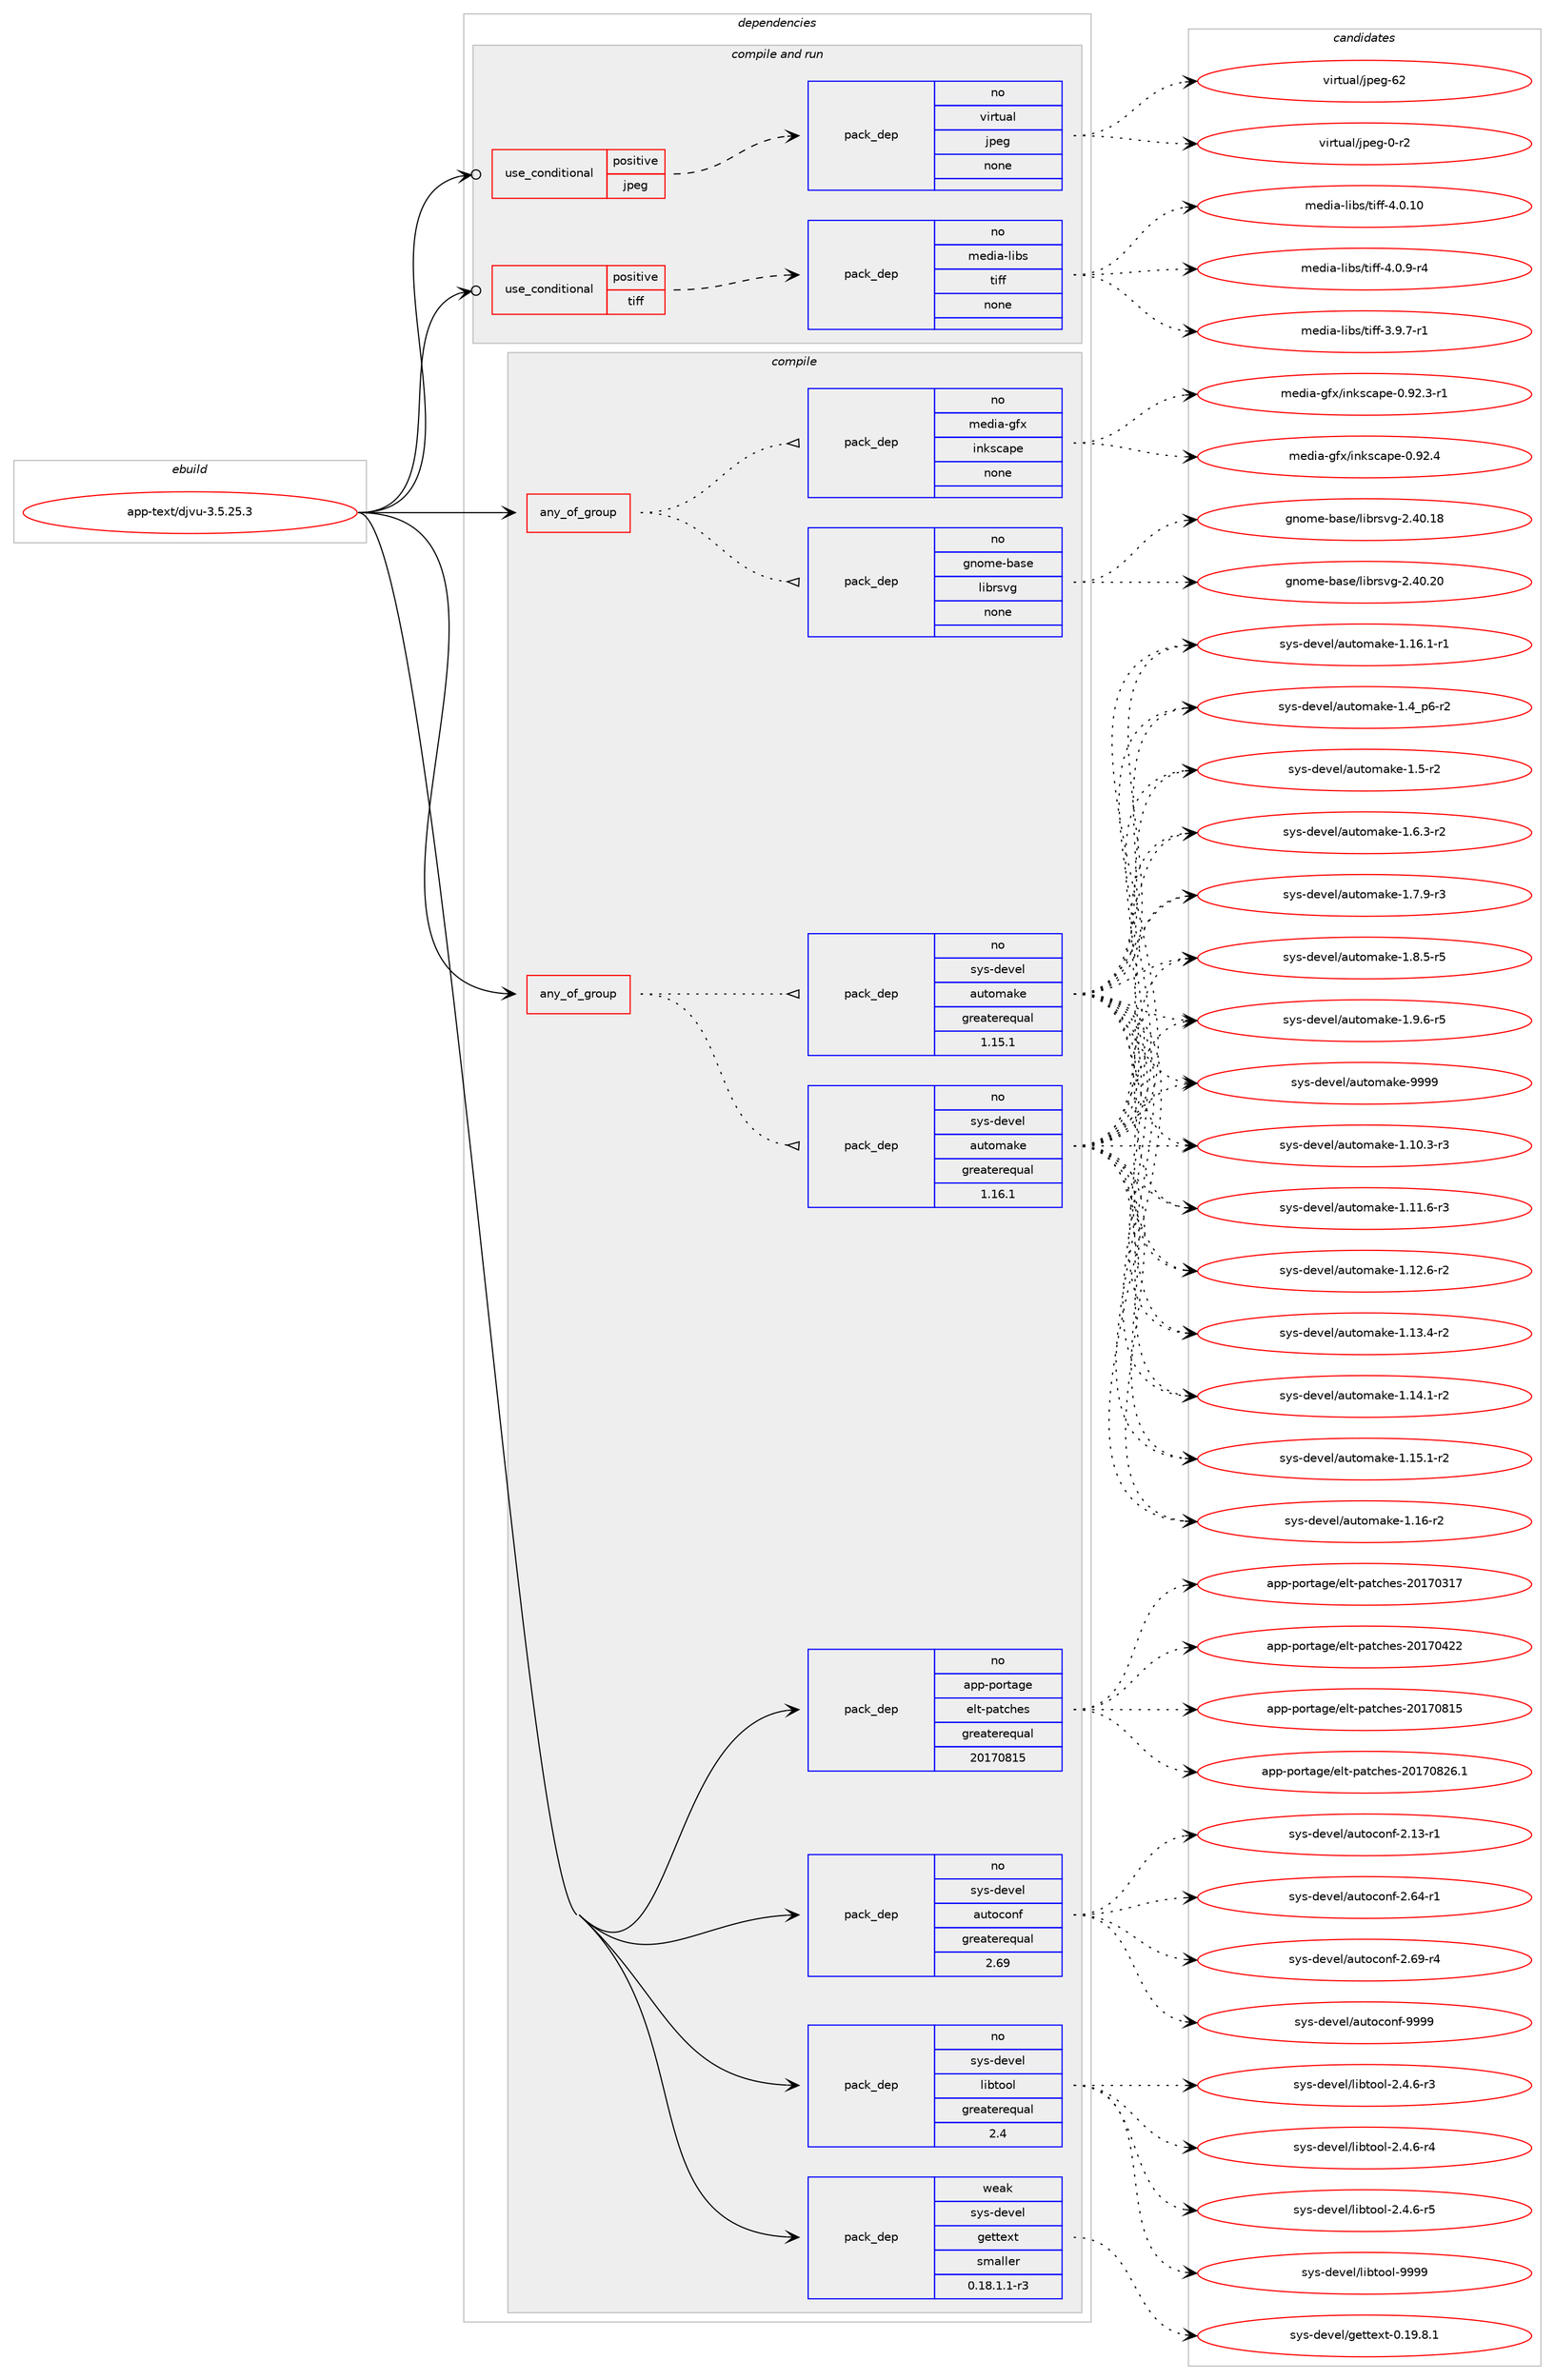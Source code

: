 digraph prolog {

# *************
# Graph options
# *************

newrank=true;
concentrate=true;
compound=true;
graph [rankdir=LR,fontname=Helvetica,fontsize=10,ranksep=1.5];#, ranksep=2.5, nodesep=0.2];
edge  [arrowhead=vee];
node  [fontname=Helvetica,fontsize=10];

# **********
# The ebuild
# **********

subgraph cluster_leftcol {
color=gray;
rank=same;
label=<<i>ebuild</i>>;
id [label="app-text/djvu-3.5.25.3", color=red, width=4, href="../app-text/djvu-3.5.25.3.svg"];
}

# ****************
# The dependencies
# ****************

subgraph cluster_midcol {
color=gray;
label=<<i>dependencies</i>>;
subgraph cluster_compile {
fillcolor="#eeeeee";
style=filled;
label=<<i>compile</i>>;
subgraph any19917 {
dependency1308461 [label=<<TABLE BORDER="0" CELLBORDER="1" CELLSPACING="0" CELLPADDING="4"><TR><TD CELLPADDING="10">any_of_group</TD></TR></TABLE>>, shape=none, color=red];subgraph pack932571 {
dependency1308462 [label=<<TABLE BORDER="0" CELLBORDER="1" CELLSPACING="0" CELLPADDING="4" WIDTH="220"><TR><TD ROWSPAN="6" CELLPADDING="30">pack_dep</TD></TR><TR><TD WIDTH="110">no</TD></TR><TR><TD>gnome-base</TD></TR><TR><TD>librsvg</TD></TR><TR><TD>none</TD></TR><TR><TD></TD></TR></TABLE>>, shape=none, color=blue];
}
dependency1308461:e -> dependency1308462:w [weight=20,style="dotted",arrowhead="oinv"];
subgraph pack932572 {
dependency1308463 [label=<<TABLE BORDER="0" CELLBORDER="1" CELLSPACING="0" CELLPADDING="4" WIDTH="220"><TR><TD ROWSPAN="6" CELLPADDING="30">pack_dep</TD></TR><TR><TD WIDTH="110">no</TD></TR><TR><TD>media-gfx</TD></TR><TR><TD>inkscape</TD></TR><TR><TD>none</TD></TR><TR><TD></TD></TR></TABLE>>, shape=none, color=blue];
}
dependency1308461:e -> dependency1308463:w [weight=20,style="dotted",arrowhead="oinv"];
}
id:e -> dependency1308461:w [weight=20,style="solid",arrowhead="vee"];
subgraph any19918 {
dependency1308464 [label=<<TABLE BORDER="0" CELLBORDER="1" CELLSPACING="0" CELLPADDING="4"><TR><TD CELLPADDING="10">any_of_group</TD></TR></TABLE>>, shape=none, color=red];subgraph pack932573 {
dependency1308465 [label=<<TABLE BORDER="0" CELLBORDER="1" CELLSPACING="0" CELLPADDING="4" WIDTH="220"><TR><TD ROWSPAN="6" CELLPADDING="30">pack_dep</TD></TR><TR><TD WIDTH="110">no</TD></TR><TR><TD>sys-devel</TD></TR><TR><TD>automake</TD></TR><TR><TD>greaterequal</TD></TR><TR><TD>1.16.1</TD></TR></TABLE>>, shape=none, color=blue];
}
dependency1308464:e -> dependency1308465:w [weight=20,style="dotted",arrowhead="oinv"];
subgraph pack932574 {
dependency1308466 [label=<<TABLE BORDER="0" CELLBORDER="1" CELLSPACING="0" CELLPADDING="4" WIDTH="220"><TR><TD ROWSPAN="6" CELLPADDING="30">pack_dep</TD></TR><TR><TD WIDTH="110">no</TD></TR><TR><TD>sys-devel</TD></TR><TR><TD>automake</TD></TR><TR><TD>greaterequal</TD></TR><TR><TD>1.15.1</TD></TR></TABLE>>, shape=none, color=blue];
}
dependency1308464:e -> dependency1308466:w [weight=20,style="dotted",arrowhead="oinv"];
}
id:e -> dependency1308464:w [weight=20,style="solid",arrowhead="vee"];
subgraph pack932575 {
dependency1308467 [label=<<TABLE BORDER="0" CELLBORDER="1" CELLSPACING="0" CELLPADDING="4" WIDTH="220"><TR><TD ROWSPAN="6" CELLPADDING="30">pack_dep</TD></TR><TR><TD WIDTH="110">no</TD></TR><TR><TD>app-portage</TD></TR><TR><TD>elt-patches</TD></TR><TR><TD>greaterequal</TD></TR><TR><TD>20170815</TD></TR></TABLE>>, shape=none, color=blue];
}
id:e -> dependency1308467:w [weight=20,style="solid",arrowhead="vee"];
subgraph pack932576 {
dependency1308468 [label=<<TABLE BORDER="0" CELLBORDER="1" CELLSPACING="0" CELLPADDING="4" WIDTH="220"><TR><TD ROWSPAN="6" CELLPADDING="30">pack_dep</TD></TR><TR><TD WIDTH="110">no</TD></TR><TR><TD>sys-devel</TD></TR><TR><TD>autoconf</TD></TR><TR><TD>greaterequal</TD></TR><TR><TD>2.69</TD></TR></TABLE>>, shape=none, color=blue];
}
id:e -> dependency1308468:w [weight=20,style="solid",arrowhead="vee"];
subgraph pack932577 {
dependency1308469 [label=<<TABLE BORDER="0" CELLBORDER="1" CELLSPACING="0" CELLPADDING="4" WIDTH="220"><TR><TD ROWSPAN="6" CELLPADDING="30">pack_dep</TD></TR><TR><TD WIDTH="110">no</TD></TR><TR><TD>sys-devel</TD></TR><TR><TD>libtool</TD></TR><TR><TD>greaterequal</TD></TR><TR><TD>2.4</TD></TR></TABLE>>, shape=none, color=blue];
}
id:e -> dependency1308469:w [weight=20,style="solid",arrowhead="vee"];
subgraph pack932578 {
dependency1308470 [label=<<TABLE BORDER="0" CELLBORDER="1" CELLSPACING="0" CELLPADDING="4" WIDTH="220"><TR><TD ROWSPAN="6" CELLPADDING="30">pack_dep</TD></TR><TR><TD WIDTH="110">weak</TD></TR><TR><TD>sys-devel</TD></TR><TR><TD>gettext</TD></TR><TR><TD>smaller</TD></TR><TR><TD>0.18.1.1-r3</TD></TR></TABLE>>, shape=none, color=blue];
}
id:e -> dependency1308470:w [weight=20,style="solid",arrowhead="vee"];
}
subgraph cluster_compileandrun {
fillcolor="#eeeeee";
style=filled;
label=<<i>compile and run</i>>;
subgraph cond355427 {
dependency1308471 [label=<<TABLE BORDER="0" CELLBORDER="1" CELLSPACING="0" CELLPADDING="4"><TR><TD ROWSPAN="3" CELLPADDING="10">use_conditional</TD></TR><TR><TD>positive</TD></TR><TR><TD>jpeg</TD></TR></TABLE>>, shape=none, color=red];
subgraph pack932579 {
dependency1308472 [label=<<TABLE BORDER="0" CELLBORDER="1" CELLSPACING="0" CELLPADDING="4" WIDTH="220"><TR><TD ROWSPAN="6" CELLPADDING="30">pack_dep</TD></TR><TR><TD WIDTH="110">no</TD></TR><TR><TD>virtual</TD></TR><TR><TD>jpeg</TD></TR><TR><TD>none</TD></TR><TR><TD></TD></TR></TABLE>>, shape=none, color=blue];
}
dependency1308471:e -> dependency1308472:w [weight=20,style="dashed",arrowhead="vee"];
}
id:e -> dependency1308471:w [weight=20,style="solid",arrowhead="odotvee"];
subgraph cond355428 {
dependency1308473 [label=<<TABLE BORDER="0" CELLBORDER="1" CELLSPACING="0" CELLPADDING="4"><TR><TD ROWSPAN="3" CELLPADDING="10">use_conditional</TD></TR><TR><TD>positive</TD></TR><TR><TD>tiff</TD></TR></TABLE>>, shape=none, color=red];
subgraph pack932580 {
dependency1308474 [label=<<TABLE BORDER="0" CELLBORDER="1" CELLSPACING="0" CELLPADDING="4" WIDTH="220"><TR><TD ROWSPAN="6" CELLPADDING="30">pack_dep</TD></TR><TR><TD WIDTH="110">no</TD></TR><TR><TD>media-libs</TD></TR><TR><TD>tiff</TD></TR><TR><TD>none</TD></TR><TR><TD></TD></TR></TABLE>>, shape=none, color=blue];
}
dependency1308473:e -> dependency1308474:w [weight=20,style="dashed",arrowhead="vee"];
}
id:e -> dependency1308473:w [weight=20,style="solid",arrowhead="odotvee"];
}
subgraph cluster_run {
fillcolor="#eeeeee";
style=filled;
label=<<i>run</i>>;
}
}

# **************
# The candidates
# **************

subgraph cluster_choices {
rank=same;
color=gray;
label=<<i>candidates</i>>;

subgraph choice932571 {
color=black;
nodesep=1;
choice10311011110910145989711510147108105981141151181034550465248464956 [label="gnome-base/librsvg-2.40.18", color=red, width=4,href="../gnome-base/librsvg-2.40.18.svg"];
choice10311011110910145989711510147108105981141151181034550465248465048 [label="gnome-base/librsvg-2.40.20", color=red, width=4,href="../gnome-base/librsvg-2.40.20.svg"];
dependency1308462:e -> choice10311011110910145989711510147108105981141151181034550465248464956:w [style=dotted,weight="100"];
dependency1308462:e -> choice10311011110910145989711510147108105981141151181034550465248465048:w [style=dotted,weight="100"];
}
subgraph choice932572 {
color=black;
nodesep=1;
choice1091011001059745103102120471051101071159997112101454846575046514511449 [label="media-gfx/inkscape-0.92.3-r1", color=red, width=4,href="../media-gfx/inkscape-0.92.3-r1.svg"];
choice109101100105974510310212047105110107115999711210145484657504652 [label="media-gfx/inkscape-0.92.4", color=red, width=4,href="../media-gfx/inkscape-0.92.4.svg"];
dependency1308463:e -> choice1091011001059745103102120471051101071159997112101454846575046514511449:w [style=dotted,weight="100"];
dependency1308463:e -> choice109101100105974510310212047105110107115999711210145484657504652:w [style=dotted,weight="100"];
}
subgraph choice932573 {
color=black;
nodesep=1;
choice11512111545100101118101108479711711611110997107101454946494846514511451 [label="sys-devel/automake-1.10.3-r3", color=red, width=4,href="../sys-devel/automake-1.10.3-r3.svg"];
choice11512111545100101118101108479711711611110997107101454946494946544511451 [label="sys-devel/automake-1.11.6-r3", color=red, width=4,href="../sys-devel/automake-1.11.6-r3.svg"];
choice11512111545100101118101108479711711611110997107101454946495046544511450 [label="sys-devel/automake-1.12.6-r2", color=red, width=4,href="../sys-devel/automake-1.12.6-r2.svg"];
choice11512111545100101118101108479711711611110997107101454946495146524511450 [label="sys-devel/automake-1.13.4-r2", color=red, width=4,href="../sys-devel/automake-1.13.4-r2.svg"];
choice11512111545100101118101108479711711611110997107101454946495246494511450 [label="sys-devel/automake-1.14.1-r2", color=red, width=4,href="../sys-devel/automake-1.14.1-r2.svg"];
choice11512111545100101118101108479711711611110997107101454946495346494511450 [label="sys-devel/automake-1.15.1-r2", color=red, width=4,href="../sys-devel/automake-1.15.1-r2.svg"];
choice1151211154510010111810110847971171161111099710710145494649544511450 [label="sys-devel/automake-1.16-r2", color=red, width=4,href="../sys-devel/automake-1.16-r2.svg"];
choice11512111545100101118101108479711711611110997107101454946495446494511449 [label="sys-devel/automake-1.16.1-r1", color=red, width=4,href="../sys-devel/automake-1.16.1-r1.svg"];
choice115121115451001011181011084797117116111109971071014549465295112544511450 [label="sys-devel/automake-1.4_p6-r2", color=red, width=4,href="../sys-devel/automake-1.4_p6-r2.svg"];
choice11512111545100101118101108479711711611110997107101454946534511450 [label="sys-devel/automake-1.5-r2", color=red, width=4,href="../sys-devel/automake-1.5-r2.svg"];
choice115121115451001011181011084797117116111109971071014549465446514511450 [label="sys-devel/automake-1.6.3-r2", color=red, width=4,href="../sys-devel/automake-1.6.3-r2.svg"];
choice115121115451001011181011084797117116111109971071014549465546574511451 [label="sys-devel/automake-1.7.9-r3", color=red, width=4,href="../sys-devel/automake-1.7.9-r3.svg"];
choice115121115451001011181011084797117116111109971071014549465646534511453 [label="sys-devel/automake-1.8.5-r5", color=red, width=4,href="../sys-devel/automake-1.8.5-r5.svg"];
choice115121115451001011181011084797117116111109971071014549465746544511453 [label="sys-devel/automake-1.9.6-r5", color=red, width=4,href="../sys-devel/automake-1.9.6-r5.svg"];
choice115121115451001011181011084797117116111109971071014557575757 [label="sys-devel/automake-9999", color=red, width=4,href="../sys-devel/automake-9999.svg"];
dependency1308465:e -> choice11512111545100101118101108479711711611110997107101454946494846514511451:w [style=dotted,weight="100"];
dependency1308465:e -> choice11512111545100101118101108479711711611110997107101454946494946544511451:w [style=dotted,weight="100"];
dependency1308465:e -> choice11512111545100101118101108479711711611110997107101454946495046544511450:w [style=dotted,weight="100"];
dependency1308465:e -> choice11512111545100101118101108479711711611110997107101454946495146524511450:w [style=dotted,weight="100"];
dependency1308465:e -> choice11512111545100101118101108479711711611110997107101454946495246494511450:w [style=dotted,weight="100"];
dependency1308465:e -> choice11512111545100101118101108479711711611110997107101454946495346494511450:w [style=dotted,weight="100"];
dependency1308465:e -> choice1151211154510010111810110847971171161111099710710145494649544511450:w [style=dotted,weight="100"];
dependency1308465:e -> choice11512111545100101118101108479711711611110997107101454946495446494511449:w [style=dotted,weight="100"];
dependency1308465:e -> choice115121115451001011181011084797117116111109971071014549465295112544511450:w [style=dotted,weight="100"];
dependency1308465:e -> choice11512111545100101118101108479711711611110997107101454946534511450:w [style=dotted,weight="100"];
dependency1308465:e -> choice115121115451001011181011084797117116111109971071014549465446514511450:w [style=dotted,weight="100"];
dependency1308465:e -> choice115121115451001011181011084797117116111109971071014549465546574511451:w [style=dotted,weight="100"];
dependency1308465:e -> choice115121115451001011181011084797117116111109971071014549465646534511453:w [style=dotted,weight="100"];
dependency1308465:e -> choice115121115451001011181011084797117116111109971071014549465746544511453:w [style=dotted,weight="100"];
dependency1308465:e -> choice115121115451001011181011084797117116111109971071014557575757:w [style=dotted,weight="100"];
}
subgraph choice932574 {
color=black;
nodesep=1;
choice11512111545100101118101108479711711611110997107101454946494846514511451 [label="sys-devel/automake-1.10.3-r3", color=red, width=4,href="../sys-devel/automake-1.10.3-r3.svg"];
choice11512111545100101118101108479711711611110997107101454946494946544511451 [label="sys-devel/automake-1.11.6-r3", color=red, width=4,href="../sys-devel/automake-1.11.6-r3.svg"];
choice11512111545100101118101108479711711611110997107101454946495046544511450 [label="sys-devel/automake-1.12.6-r2", color=red, width=4,href="../sys-devel/automake-1.12.6-r2.svg"];
choice11512111545100101118101108479711711611110997107101454946495146524511450 [label="sys-devel/automake-1.13.4-r2", color=red, width=4,href="../sys-devel/automake-1.13.4-r2.svg"];
choice11512111545100101118101108479711711611110997107101454946495246494511450 [label="sys-devel/automake-1.14.1-r2", color=red, width=4,href="../sys-devel/automake-1.14.1-r2.svg"];
choice11512111545100101118101108479711711611110997107101454946495346494511450 [label="sys-devel/automake-1.15.1-r2", color=red, width=4,href="../sys-devel/automake-1.15.1-r2.svg"];
choice1151211154510010111810110847971171161111099710710145494649544511450 [label="sys-devel/automake-1.16-r2", color=red, width=4,href="../sys-devel/automake-1.16-r2.svg"];
choice11512111545100101118101108479711711611110997107101454946495446494511449 [label="sys-devel/automake-1.16.1-r1", color=red, width=4,href="../sys-devel/automake-1.16.1-r1.svg"];
choice115121115451001011181011084797117116111109971071014549465295112544511450 [label="sys-devel/automake-1.4_p6-r2", color=red, width=4,href="../sys-devel/automake-1.4_p6-r2.svg"];
choice11512111545100101118101108479711711611110997107101454946534511450 [label="sys-devel/automake-1.5-r2", color=red, width=4,href="../sys-devel/automake-1.5-r2.svg"];
choice115121115451001011181011084797117116111109971071014549465446514511450 [label="sys-devel/automake-1.6.3-r2", color=red, width=4,href="../sys-devel/automake-1.6.3-r2.svg"];
choice115121115451001011181011084797117116111109971071014549465546574511451 [label="sys-devel/automake-1.7.9-r3", color=red, width=4,href="../sys-devel/automake-1.7.9-r3.svg"];
choice115121115451001011181011084797117116111109971071014549465646534511453 [label="sys-devel/automake-1.8.5-r5", color=red, width=4,href="../sys-devel/automake-1.8.5-r5.svg"];
choice115121115451001011181011084797117116111109971071014549465746544511453 [label="sys-devel/automake-1.9.6-r5", color=red, width=4,href="../sys-devel/automake-1.9.6-r5.svg"];
choice115121115451001011181011084797117116111109971071014557575757 [label="sys-devel/automake-9999", color=red, width=4,href="../sys-devel/automake-9999.svg"];
dependency1308466:e -> choice11512111545100101118101108479711711611110997107101454946494846514511451:w [style=dotted,weight="100"];
dependency1308466:e -> choice11512111545100101118101108479711711611110997107101454946494946544511451:w [style=dotted,weight="100"];
dependency1308466:e -> choice11512111545100101118101108479711711611110997107101454946495046544511450:w [style=dotted,weight="100"];
dependency1308466:e -> choice11512111545100101118101108479711711611110997107101454946495146524511450:w [style=dotted,weight="100"];
dependency1308466:e -> choice11512111545100101118101108479711711611110997107101454946495246494511450:w [style=dotted,weight="100"];
dependency1308466:e -> choice11512111545100101118101108479711711611110997107101454946495346494511450:w [style=dotted,weight="100"];
dependency1308466:e -> choice1151211154510010111810110847971171161111099710710145494649544511450:w [style=dotted,weight="100"];
dependency1308466:e -> choice11512111545100101118101108479711711611110997107101454946495446494511449:w [style=dotted,weight="100"];
dependency1308466:e -> choice115121115451001011181011084797117116111109971071014549465295112544511450:w [style=dotted,weight="100"];
dependency1308466:e -> choice11512111545100101118101108479711711611110997107101454946534511450:w [style=dotted,weight="100"];
dependency1308466:e -> choice115121115451001011181011084797117116111109971071014549465446514511450:w [style=dotted,weight="100"];
dependency1308466:e -> choice115121115451001011181011084797117116111109971071014549465546574511451:w [style=dotted,weight="100"];
dependency1308466:e -> choice115121115451001011181011084797117116111109971071014549465646534511453:w [style=dotted,weight="100"];
dependency1308466:e -> choice115121115451001011181011084797117116111109971071014549465746544511453:w [style=dotted,weight="100"];
dependency1308466:e -> choice115121115451001011181011084797117116111109971071014557575757:w [style=dotted,weight="100"];
}
subgraph choice932575 {
color=black;
nodesep=1;
choice97112112451121111141169710310147101108116451129711699104101115455048495548514955 [label="app-portage/elt-patches-20170317", color=red, width=4,href="../app-portage/elt-patches-20170317.svg"];
choice97112112451121111141169710310147101108116451129711699104101115455048495548525050 [label="app-portage/elt-patches-20170422", color=red, width=4,href="../app-portage/elt-patches-20170422.svg"];
choice97112112451121111141169710310147101108116451129711699104101115455048495548564953 [label="app-portage/elt-patches-20170815", color=red, width=4,href="../app-portage/elt-patches-20170815.svg"];
choice971121124511211111411697103101471011081164511297116991041011154550484955485650544649 [label="app-portage/elt-patches-20170826.1", color=red, width=4,href="../app-portage/elt-patches-20170826.1.svg"];
dependency1308467:e -> choice97112112451121111141169710310147101108116451129711699104101115455048495548514955:w [style=dotted,weight="100"];
dependency1308467:e -> choice97112112451121111141169710310147101108116451129711699104101115455048495548525050:w [style=dotted,weight="100"];
dependency1308467:e -> choice97112112451121111141169710310147101108116451129711699104101115455048495548564953:w [style=dotted,weight="100"];
dependency1308467:e -> choice971121124511211111411697103101471011081164511297116991041011154550484955485650544649:w [style=dotted,weight="100"];
}
subgraph choice932576 {
color=black;
nodesep=1;
choice1151211154510010111810110847971171161119911111010245504649514511449 [label="sys-devel/autoconf-2.13-r1", color=red, width=4,href="../sys-devel/autoconf-2.13-r1.svg"];
choice1151211154510010111810110847971171161119911111010245504654524511449 [label="sys-devel/autoconf-2.64-r1", color=red, width=4,href="../sys-devel/autoconf-2.64-r1.svg"];
choice1151211154510010111810110847971171161119911111010245504654574511452 [label="sys-devel/autoconf-2.69-r4", color=red, width=4,href="../sys-devel/autoconf-2.69-r4.svg"];
choice115121115451001011181011084797117116111991111101024557575757 [label="sys-devel/autoconf-9999", color=red, width=4,href="../sys-devel/autoconf-9999.svg"];
dependency1308468:e -> choice1151211154510010111810110847971171161119911111010245504649514511449:w [style=dotted,weight="100"];
dependency1308468:e -> choice1151211154510010111810110847971171161119911111010245504654524511449:w [style=dotted,weight="100"];
dependency1308468:e -> choice1151211154510010111810110847971171161119911111010245504654574511452:w [style=dotted,weight="100"];
dependency1308468:e -> choice115121115451001011181011084797117116111991111101024557575757:w [style=dotted,weight="100"];
}
subgraph choice932577 {
color=black;
nodesep=1;
choice1151211154510010111810110847108105981161111111084550465246544511451 [label="sys-devel/libtool-2.4.6-r3", color=red, width=4,href="../sys-devel/libtool-2.4.6-r3.svg"];
choice1151211154510010111810110847108105981161111111084550465246544511452 [label="sys-devel/libtool-2.4.6-r4", color=red, width=4,href="../sys-devel/libtool-2.4.6-r4.svg"];
choice1151211154510010111810110847108105981161111111084550465246544511453 [label="sys-devel/libtool-2.4.6-r5", color=red, width=4,href="../sys-devel/libtool-2.4.6-r5.svg"];
choice1151211154510010111810110847108105981161111111084557575757 [label="sys-devel/libtool-9999", color=red, width=4,href="../sys-devel/libtool-9999.svg"];
dependency1308469:e -> choice1151211154510010111810110847108105981161111111084550465246544511451:w [style=dotted,weight="100"];
dependency1308469:e -> choice1151211154510010111810110847108105981161111111084550465246544511452:w [style=dotted,weight="100"];
dependency1308469:e -> choice1151211154510010111810110847108105981161111111084550465246544511453:w [style=dotted,weight="100"];
dependency1308469:e -> choice1151211154510010111810110847108105981161111111084557575757:w [style=dotted,weight="100"];
}
subgraph choice932578 {
color=black;
nodesep=1;
choice1151211154510010111810110847103101116116101120116454846495746564649 [label="sys-devel/gettext-0.19.8.1", color=red, width=4,href="../sys-devel/gettext-0.19.8.1.svg"];
dependency1308470:e -> choice1151211154510010111810110847103101116116101120116454846495746564649:w [style=dotted,weight="100"];
}
subgraph choice932579 {
color=black;
nodesep=1;
choice118105114116117971084710611210110345484511450 [label="virtual/jpeg-0-r2", color=red, width=4,href="../virtual/jpeg-0-r2.svg"];
choice1181051141161179710847106112101103455450 [label="virtual/jpeg-62", color=red, width=4,href="../virtual/jpeg-62.svg"];
dependency1308472:e -> choice118105114116117971084710611210110345484511450:w [style=dotted,weight="100"];
dependency1308472:e -> choice1181051141161179710847106112101103455450:w [style=dotted,weight="100"];
}
subgraph choice932580 {
color=black;
nodesep=1;
choice109101100105974510810598115471161051021024551465746554511449 [label="media-libs/tiff-3.9.7-r1", color=red, width=4,href="../media-libs/tiff-3.9.7-r1.svg"];
choice1091011001059745108105981154711610510210245524648464948 [label="media-libs/tiff-4.0.10", color=red, width=4,href="../media-libs/tiff-4.0.10.svg"];
choice109101100105974510810598115471161051021024552464846574511452 [label="media-libs/tiff-4.0.9-r4", color=red, width=4,href="../media-libs/tiff-4.0.9-r4.svg"];
dependency1308474:e -> choice109101100105974510810598115471161051021024551465746554511449:w [style=dotted,weight="100"];
dependency1308474:e -> choice1091011001059745108105981154711610510210245524648464948:w [style=dotted,weight="100"];
dependency1308474:e -> choice109101100105974510810598115471161051021024552464846574511452:w [style=dotted,weight="100"];
}
}

}
